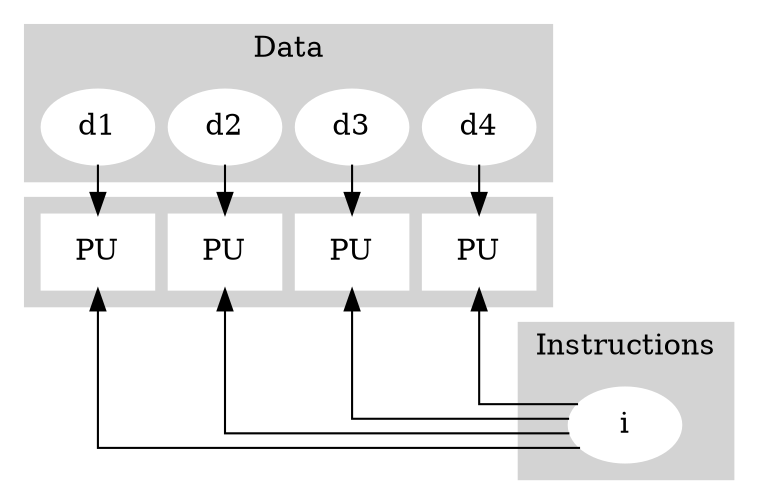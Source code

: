 digraph simd {

rankdir=TB;
splines=ortho;
ranksep=0.3;
nodesep=0.1;
#splines=polyline;
concentrate=true;

subgraph cluster_data {
    label="Data";
    style=filled; color=lightgrey;
	node [style=filled, color=white];
    {rank=same; d1, d2, d3, d4;}
    d1 -> d2 -> d3 -> d4 [style=invis];
}

subgraph cluster_pu {
    style=filled; color=lightgrey;
	node [style=filled, color=white];
    {rank=same; pu1, pu2, pu3, pu4 [shape=box, label="PU"];}
    pu1 -> pu2 -> pu3 -> pu4 [style=invis];
}

subgraph cluster_instructions {
    label="Instructions";
    style=filled; color=lightgrey;
	node [style=filled, color=white];
    i;
}

i0, i1 [style=invis];
i0 -> i1 -> i [style=invis];

d1 -> pu1; d2 -> pu2; d3 -> pu3; d4 -> pu4;

i -> pu1:s [constraint=false];
i -> pu2:s [constraint=false];
i -> pu3:s [constraint=false];
i -> pu4:s [constraint=false];

}
